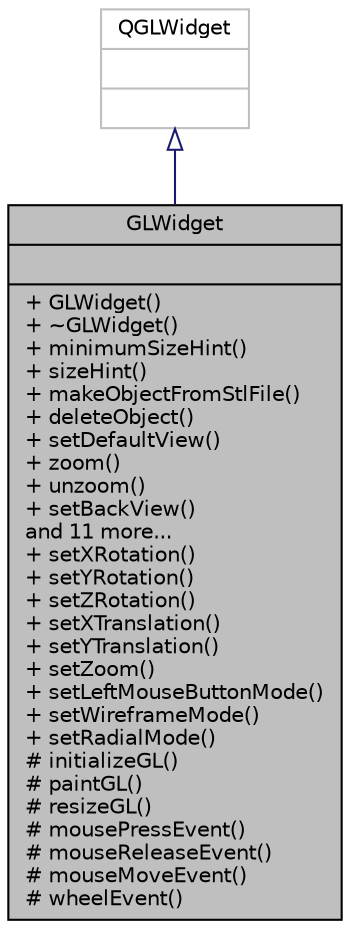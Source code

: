 digraph "GLWidget"
{
  edge [fontname="Helvetica",fontsize="10",labelfontname="Helvetica",labelfontsize="10"];
  node [fontname="Helvetica",fontsize="10",shape=record];
  Node1 [label="{GLWidget\n||+ GLWidget()\l+ ~GLWidget()\l+ minimumSizeHint()\l+ sizeHint()\l+ makeObjectFromStlFile()\l+ deleteObject()\l+ setDefaultView()\l+ zoom()\l+ unzoom()\l+ setBackView()\land 11 more...\l+ setXRotation()\l+ setYRotation()\l+ setZRotation()\l+ setXTranslation()\l+ setYTranslation()\l+ setZoom()\l+ setLeftMouseButtonMode()\l+ setWireframeMode()\l+ setRadialMode()\l# initializeGL()\l# paintGL()\l# resizeGL()\l# mousePressEvent()\l# mouseReleaseEvent()\l# mouseMoveEvent()\l# wheelEvent()\l}",height=0.2,width=0.4,color="black", fillcolor="grey75", style="filled" fontcolor="black"];
  Node2 -> Node1 [dir="back",color="midnightblue",fontsize="10",style="solid",arrowtail="onormal",fontname="Helvetica"];
  Node2 [label="{QGLWidget\n||}",height=0.2,width=0.4,color="grey75", fillcolor="white", style="filled"];
}
